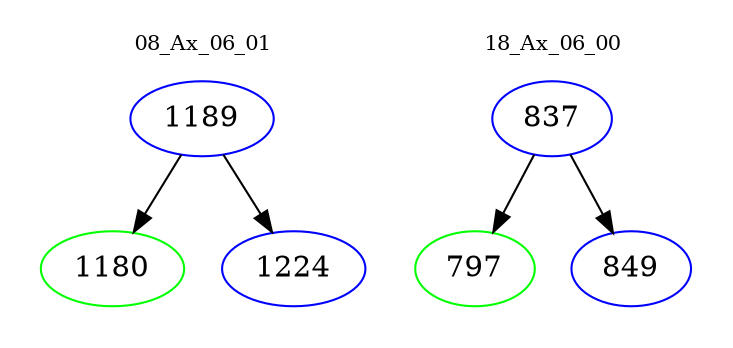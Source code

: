digraph{
subgraph cluster_0 {
color = white
label = "08_Ax_06_01";
fontsize=10;
T0_1189 [label="1189", color="blue"]
T0_1189 -> T0_1180 [color="black"]
T0_1180 [label="1180", color="green"]
T0_1189 -> T0_1224 [color="black"]
T0_1224 [label="1224", color="blue"]
}
subgraph cluster_1 {
color = white
label = "18_Ax_06_00";
fontsize=10;
T1_837 [label="837", color="blue"]
T1_837 -> T1_797 [color="black"]
T1_797 [label="797", color="green"]
T1_837 -> T1_849 [color="black"]
T1_849 [label="849", color="blue"]
}
}
